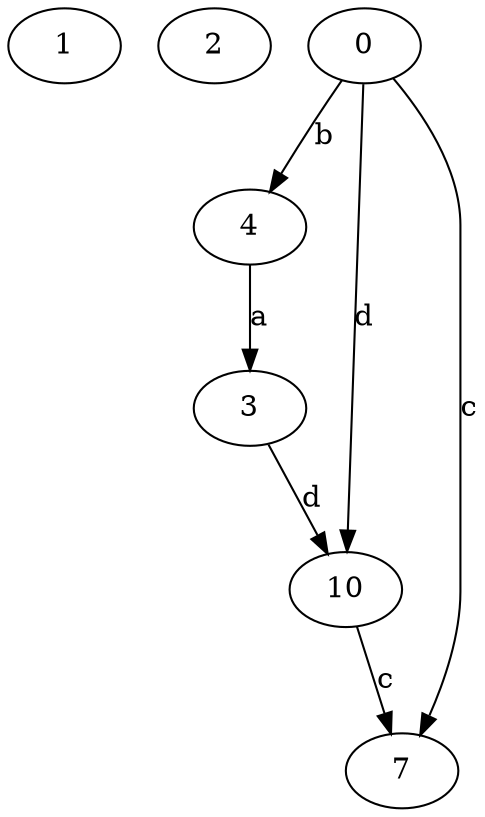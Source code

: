 strict digraph  {
1;
2;
0;
3;
4;
7;
10;
0 -> 4  [label=b];
0 -> 7  [label=c];
0 -> 10  [label=d];
3 -> 10  [label=d];
4 -> 3  [label=a];
10 -> 7  [label=c];
}
